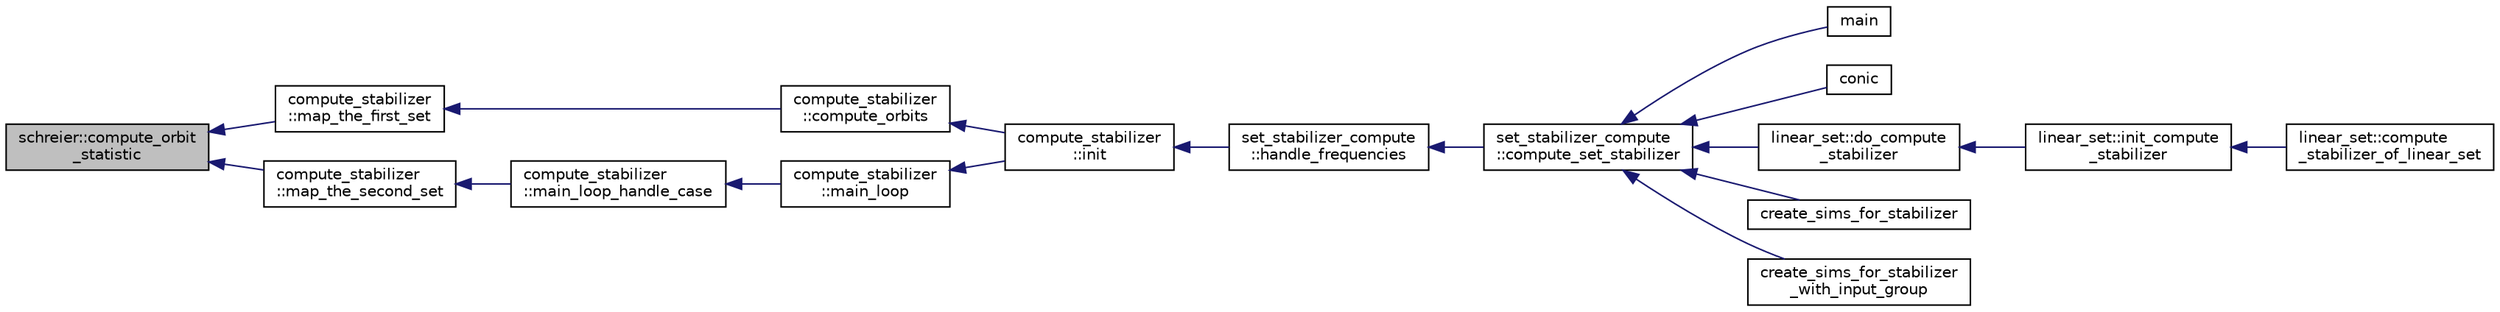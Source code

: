 digraph "schreier::compute_orbit_statistic"
{
  edge [fontname="Helvetica",fontsize="10",labelfontname="Helvetica",labelfontsize="10"];
  node [fontname="Helvetica",fontsize="10",shape=record];
  rankdir="LR";
  Node334 [label="schreier::compute_orbit\l_statistic",height=0.2,width=0.4,color="black", fillcolor="grey75", style="filled", fontcolor="black"];
  Node334 -> Node335 [dir="back",color="midnightblue",fontsize="10",style="solid",fontname="Helvetica"];
  Node335 [label="compute_stabilizer\l::map_the_first_set",height=0.2,width=0.4,color="black", fillcolor="white", style="filled",URL="$d8/d30/classcompute__stabilizer.html#aa6e4fadcc19cb8277fadb010f945f169"];
  Node335 -> Node336 [dir="back",color="midnightblue",fontsize="10",style="solid",fontname="Helvetica"];
  Node336 [label="compute_stabilizer\l::compute_orbits",height=0.2,width=0.4,color="black", fillcolor="white", style="filled",URL="$d8/d30/classcompute__stabilizer.html#ad79e5030c333022ae2a12562459a8948"];
  Node336 -> Node337 [dir="back",color="midnightblue",fontsize="10",style="solid",fontname="Helvetica"];
  Node337 [label="compute_stabilizer\l::init",height=0.2,width=0.4,color="black", fillcolor="white", style="filled",URL="$d8/d30/classcompute__stabilizer.html#a36a1729430f317a65559220a8206a7d7"];
  Node337 -> Node338 [dir="back",color="midnightblue",fontsize="10",style="solid",fontname="Helvetica"];
  Node338 [label="set_stabilizer_compute\l::handle_frequencies",height=0.2,width=0.4,color="black", fillcolor="white", style="filled",URL="$d8/dc6/classset__stabilizer__compute.html#a247c31bc3f19f22dadbfd7607cbaaa78"];
  Node338 -> Node339 [dir="back",color="midnightblue",fontsize="10",style="solid",fontname="Helvetica"];
  Node339 [label="set_stabilizer_compute\l::compute_set_stabilizer",height=0.2,width=0.4,color="black", fillcolor="white", style="filled",URL="$d8/dc6/classset__stabilizer__compute.html#ad4f92074322e98c7cd0ed5d4f8486b76"];
  Node339 -> Node340 [dir="back",color="midnightblue",fontsize="10",style="solid",fontname="Helvetica"];
  Node340 [label="main",height=0.2,width=0.4,color="black", fillcolor="white", style="filled",URL="$db/d67/test__hyperoval_8_c.html#a3c04138a5bfe5d72780bb7e82a18e627"];
  Node339 -> Node341 [dir="back",color="midnightblue",fontsize="10",style="solid",fontname="Helvetica"];
  Node341 [label="conic",height=0.2,width=0.4,color="black", fillcolor="white", style="filled",URL="$d4/de8/conic_8_c.html#a96def9474b981a9d5831a9b48d85d652"];
  Node339 -> Node342 [dir="back",color="midnightblue",fontsize="10",style="solid",fontname="Helvetica"];
  Node342 [label="linear_set::do_compute\l_stabilizer",height=0.2,width=0.4,color="black", fillcolor="white", style="filled",URL="$dd/d86/classlinear__set.html#ae8f58ded28fb5370f4459cca42b7463b"];
  Node342 -> Node343 [dir="back",color="midnightblue",fontsize="10",style="solid",fontname="Helvetica"];
  Node343 [label="linear_set::init_compute\l_stabilizer",height=0.2,width=0.4,color="black", fillcolor="white", style="filled",URL="$dd/d86/classlinear__set.html#a0cc3eaec1896fdc977b62e94623b055b"];
  Node343 -> Node344 [dir="back",color="midnightblue",fontsize="10",style="solid",fontname="Helvetica"];
  Node344 [label="linear_set::compute\l_stabilizer_of_linear_set",height=0.2,width=0.4,color="black", fillcolor="white", style="filled",URL="$dd/d86/classlinear__set.html#a098a133edfbaae0fd347a69c50bdbee2"];
  Node339 -> Node345 [dir="back",color="midnightblue",fontsize="10",style="solid",fontname="Helvetica"];
  Node345 [label="create_sims_for_stabilizer",height=0.2,width=0.4,color="black", fillcolor="white", style="filled",URL="$d0/d76/tl__algebra__and__number__theory_8h.html#af2c67d225072549409be710ac3cd30f8"];
  Node339 -> Node346 [dir="back",color="midnightblue",fontsize="10",style="solid",fontname="Helvetica"];
  Node346 [label="create_sims_for_stabilizer\l_with_input_group",height=0.2,width=0.4,color="black", fillcolor="white", style="filled",URL="$d0/d76/tl__algebra__and__number__theory_8h.html#af5482567a8d6ba5c2fe593bf6f7f9a0f"];
  Node334 -> Node347 [dir="back",color="midnightblue",fontsize="10",style="solid",fontname="Helvetica"];
  Node347 [label="compute_stabilizer\l::map_the_second_set",height=0.2,width=0.4,color="black", fillcolor="white", style="filled",URL="$d8/d30/classcompute__stabilizer.html#adb48cb6be62614928c8a54f06ccb243d"];
  Node347 -> Node348 [dir="back",color="midnightblue",fontsize="10",style="solid",fontname="Helvetica"];
  Node348 [label="compute_stabilizer\l::main_loop_handle_case",height=0.2,width=0.4,color="black", fillcolor="white", style="filled",URL="$d8/d30/classcompute__stabilizer.html#a040fb5c6ad50133c5a16a35ed5b2ecc4"];
  Node348 -> Node349 [dir="back",color="midnightblue",fontsize="10",style="solid",fontname="Helvetica"];
  Node349 [label="compute_stabilizer\l::main_loop",height=0.2,width=0.4,color="black", fillcolor="white", style="filled",URL="$d8/d30/classcompute__stabilizer.html#ae8615a28e0494704450689b6ea0b7ca2"];
  Node349 -> Node337 [dir="back",color="midnightblue",fontsize="10",style="solid",fontname="Helvetica"];
}
